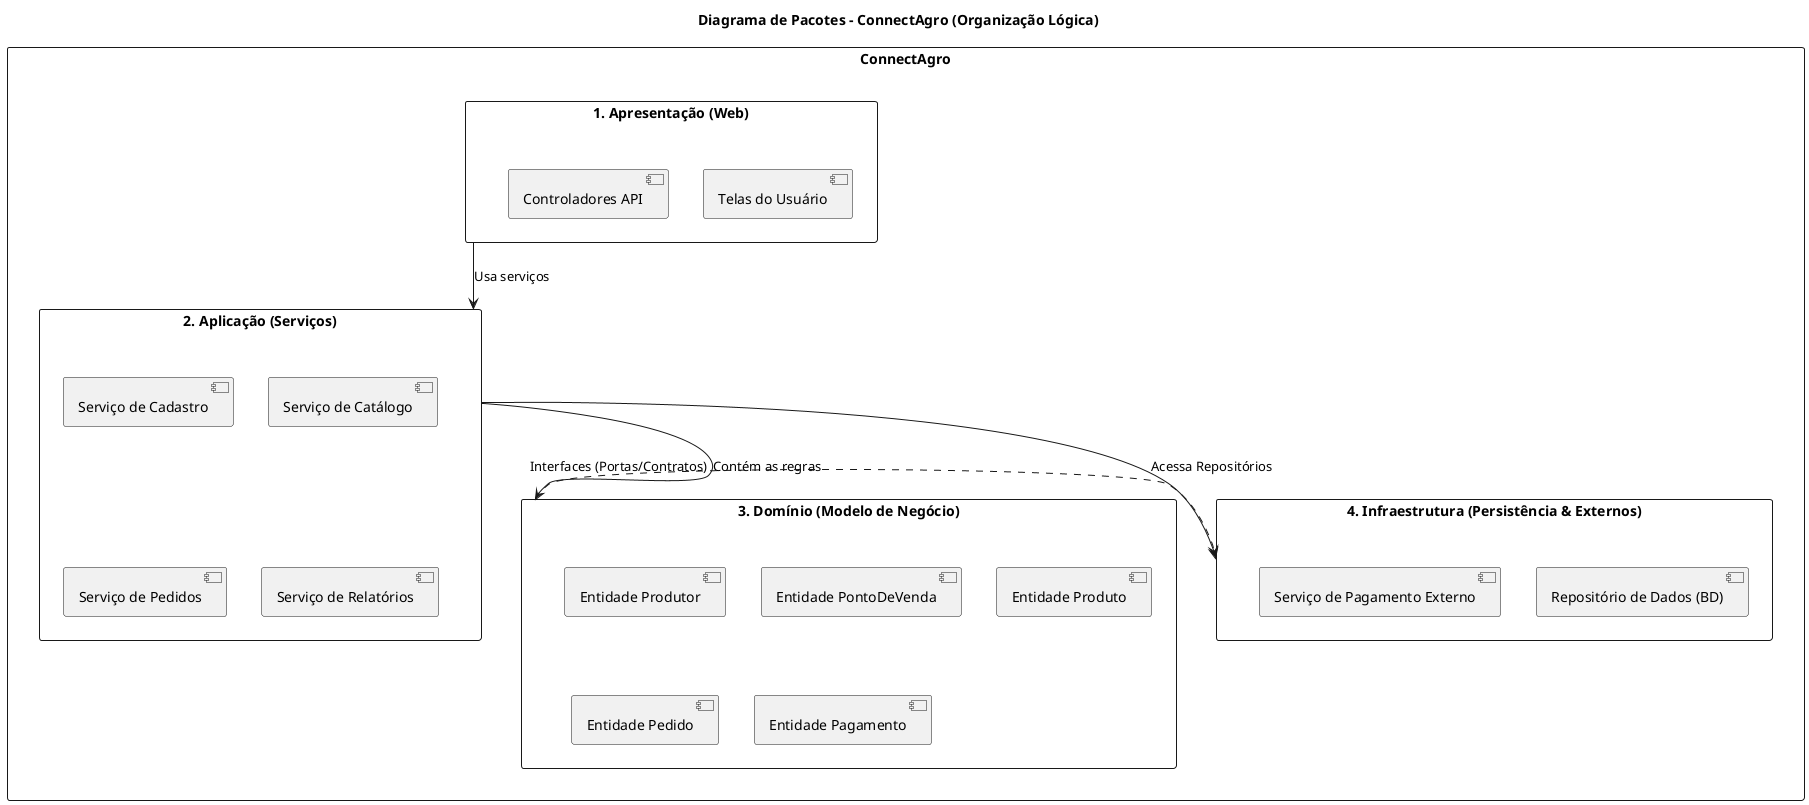 ```plantuml

@startuml
skinparam packageStyle rectangle

title Diagrama de Pacotes - ConnectAgro (Organização Lógica)

package "ConnectAgro" {

    package "1. Apresentação (Web)" {
        [Telas do Usuário]
        [Controladores API]
    }

    package "2. Aplicação (Serviços)" {
        [Serviço de Cadastro]
        [Serviço de Catálogo]
        [Serviço de Pedidos]
        [Serviço de Relatórios]
    }

    package "3. Domínio (Modelo de Negócio)" {
        [Entidade Produtor]
        [Entidade PontoDeVenda]
        [Entidade Produto]
        [Entidade Pedido]
        [Entidade Pagamento]
    }

    package "4. Infraestrutura (Persistência & Externos)" {
        [Repositório de Dados (BD)]
        [Serviço de Pagamento Externo]
    }
}

' Relações de Dependência: As dependências apontam para o centro/domínio (Camada > Camada abaixo)

"1. Apresentação (Web)" --> "2. Aplicação (Serviços)" : Usa serviços

"2. Aplicação (Serviços)" --> "3. Domínio (Modelo de Negócio)" : Contém as regras

"2. Aplicação (Serviços)" --> "4. Infraestrutura (Persistência & Externos)" : Acessa Repositórios

"3. Domínio (Modelo de Negócio)" .> "4. Infraestrutura (Persistência & Externos)" : Interfaces (Portas/Contratos)

@enduml

```
